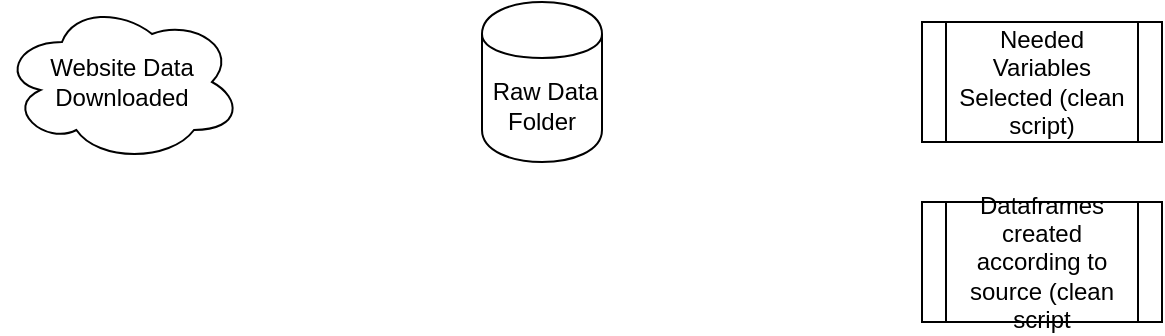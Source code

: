 <mxfile version="10.6.3" type="github"><diagram id="LnYgku69VUBFOBH3QbwH" name="Page-1"><mxGraphModel dx="840" dy="403" grid="1" gridSize="10" guides="1" tooltips="1" connect="1" arrows="1" fold="1" page="1" pageScale="1" pageWidth="850" pageHeight="1100" math="0" shadow="0"><root><mxCell id="0"/><mxCell id="1" parent="0"/><mxCell id="nioIU450BLRlpSMpxyKL-1" value="Website Data&lt;br&gt;Downloaded&lt;br&gt;" style="ellipse;shape=cloud;whiteSpace=wrap;html=1;" vertex="1" parent="1"><mxGeometry x="20" y="20" width="120" height="80" as="geometry"/></mxCell><mxCell id="nioIU450BLRlpSMpxyKL-2" value="&amp;nbsp;Raw Data Folder" style="shape=cylinder;whiteSpace=wrap;html=1;boundedLbl=1;backgroundOutline=1;" vertex="1" parent="1"><mxGeometry x="260" y="20" width="60" height="80" as="geometry"/></mxCell><mxCell id="nioIU450BLRlpSMpxyKL-3" value="Needed Variables Selected (clean script)" style="shape=process;whiteSpace=wrap;html=1;backgroundOutline=1;" vertex="1" parent="1"><mxGeometry x="480" y="30" width="120" height="60" as="geometry"/></mxCell><mxCell id="nioIU450BLRlpSMpxyKL-4" value="Dataframes created according to source (clean script" style="shape=process;whiteSpace=wrap;html=1;backgroundOutline=1;" vertex="1" parent="1"><mxGeometry x="480" y="120" width="120" height="60" as="geometry"/></mxCell></root></mxGraphModel></diagram></mxfile>